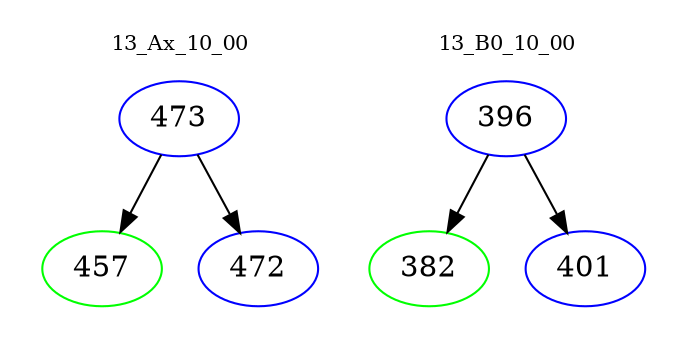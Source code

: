 digraph{
subgraph cluster_0 {
color = white
label = "13_Ax_10_00";
fontsize=10;
T0_473 [label="473", color="blue"]
T0_473 -> T0_457 [color="black"]
T0_457 [label="457", color="green"]
T0_473 -> T0_472 [color="black"]
T0_472 [label="472", color="blue"]
}
subgraph cluster_1 {
color = white
label = "13_B0_10_00";
fontsize=10;
T1_396 [label="396", color="blue"]
T1_396 -> T1_382 [color="black"]
T1_382 [label="382", color="green"]
T1_396 -> T1_401 [color="black"]
T1_401 [label="401", color="blue"]
}
}

